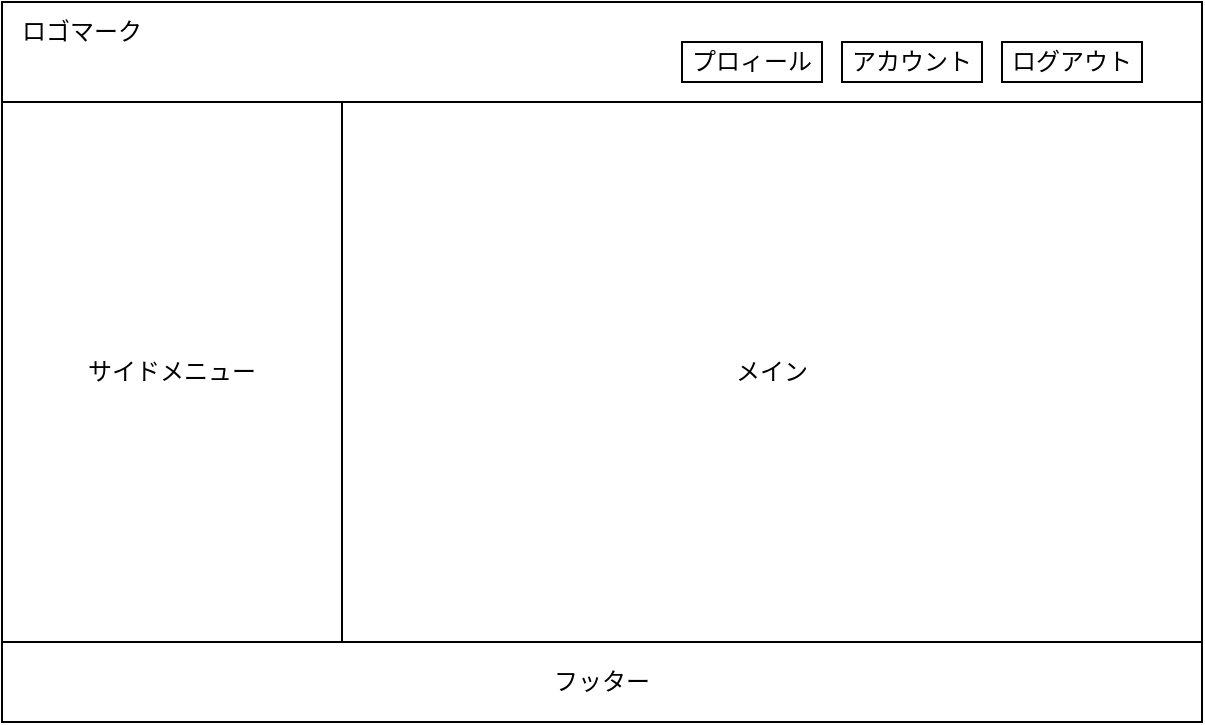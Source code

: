 <mxfile version="20.0.4" type="github">
  <diagram id="m-GgMvyPBbnMRSH8FVqp" name="Page-1">
    <mxGraphModel dx="946" dy="553" grid="1" gridSize="10" guides="1" tooltips="1" connect="1" arrows="1" fold="1" page="1" pageScale="1" pageWidth="827" pageHeight="1169" math="0" shadow="0">
      <root>
        <mxCell id="0" />
        <mxCell id="1" parent="0" />
        <mxCell id="OrsszcL2pZaC2zf-PoRO-1" value="" style="group" vertex="1" connectable="0" parent="1">
          <mxGeometry x="120" y="80" width="600" height="360" as="geometry" />
        </mxCell>
        <mxCell id="leMo0b2_02aemO6liC5t-1" value="" style="rounded=0;whiteSpace=wrap;html=1;" parent="OrsszcL2pZaC2zf-PoRO-1" vertex="1">
          <mxGeometry width="600" height="360" as="geometry" />
        </mxCell>
        <mxCell id="leMo0b2_02aemO6liC5t-2" value="" style="rounded=0;whiteSpace=wrap;html=1;" parent="OrsszcL2pZaC2zf-PoRO-1" vertex="1">
          <mxGeometry width="600" height="50" as="geometry" />
        </mxCell>
        <mxCell id="leMo0b2_02aemO6liC5t-3" value="サイドメニュー" style="rounded=0;whiteSpace=wrap;html=1;" parent="OrsszcL2pZaC2zf-PoRO-1" vertex="1">
          <mxGeometry y="50" width="170" height="270" as="geometry" />
        </mxCell>
        <mxCell id="leMo0b2_02aemO6liC5t-4" value="フッター" style="rounded=0;whiteSpace=wrap;html=1;" parent="OrsszcL2pZaC2zf-PoRO-1" vertex="1">
          <mxGeometry y="320" width="600" height="40" as="geometry" />
        </mxCell>
        <mxCell id="leMo0b2_02aemO6liC5t-5" value="メイン" style="rounded=0;whiteSpace=wrap;html=1;" parent="OrsszcL2pZaC2zf-PoRO-1" vertex="1">
          <mxGeometry x="170" y="50" width="430" height="270" as="geometry" />
        </mxCell>
        <mxCell id="OrsszcL2pZaC2zf-PoRO-2" value="ロゴマーク" style="text;html=1;strokeColor=none;fillColor=none;align=center;verticalAlign=middle;whiteSpace=wrap;rounded=0;" vertex="1" parent="OrsszcL2pZaC2zf-PoRO-1">
          <mxGeometry width="80" height="30" as="geometry" />
        </mxCell>
        <mxCell id="OrsszcL2pZaC2zf-PoRO-3" value="プロィール" style="rounded=0;whiteSpace=wrap;html=1;" vertex="1" parent="OrsszcL2pZaC2zf-PoRO-1">
          <mxGeometry x="340" y="20" width="70" height="20" as="geometry" />
        </mxCell>
        <mxCell id="OrsszcL2pZaC2zf-PoRO-4" value="アカウント" style="rounded=0;whiteSpace=wrap;html=1;" vertex="1" parent="OrsszcL2pZaC2zf-PoRO-1">
          <mxGeometry x="420" y="20" width="70" height="20" as="geometry" />
        </mxCell>
        <mxCell id="OrsszcL2pZaC2zf-PoRO-6" value="ログアウト" style="rounded=0;whiteSpace=wrap;html=1;" vertex="1" parent="OrsszcL2pZaC2zf-PoRO-1">
          <mxGeometry x="500" y="20" width="70" height="20" as="geometry" />
        </mxCell>
      </root>
    </mxGraphModel>
  </diagram>
</mxfile>
